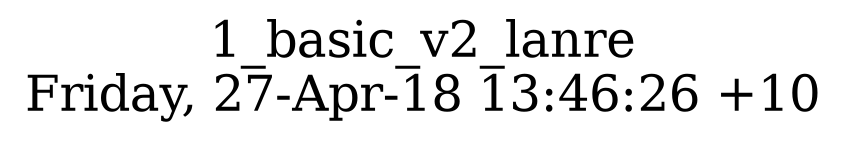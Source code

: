 digraph G {
fontsize="24";
label="1_basic_v2_lanre\nFriday, 27-Apr-18 13:46:26 +10";
nojustify=true;
ordering=out;
rankdir=LR;
size="30";
}
